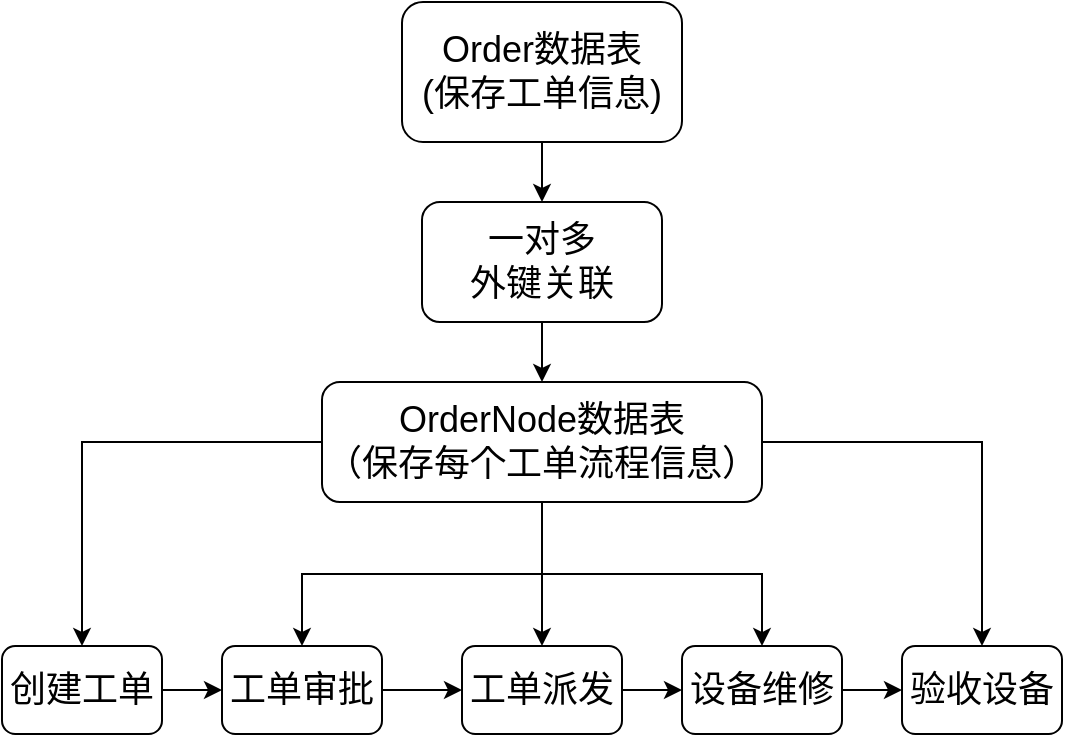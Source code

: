 <mxfile version="20.4.0" type="github">
  <diagram id="TkiNwzYLDF7K4m7GwXY2" name="第 1 页">
    <mxGraphModel dx="946" dy="614" grid="1" gridSize="10" guides="1" tooltips="1" connect="1" arrows="1" fold="1" page="1" pageScale="1" pageWidth="583" pageHeight="827" math="0" shadow="0">
      <root>
        <mxCell id="0" />
        <mxCell id="1" parent="0" />
        <mxCell id="3AOElncmlnkevbzGM93c-3" style="edgeStyle=orthogonalEdgeStyle;rounded=0;orthogonalLoop=1;jettySize=auto;html=1;entryX=0.5;entryY=0;entryDx=0;entryDy=0;fontSize=18;" edge="1" parent="1" source="3AOElncmlnkevbzGM93c-1" target="3AOElncmlnkevbzGM93c-2">
          <mxGeometry relative="1" as="geometry" />
        </mxCell>
        <mxCell id="3AOElncmlnkevbzGM93c-1" value="&lt;font style=&quot;font-size: 18px;&quot;&gt;Order数据表&lt;br&gt;(保存工单信息)&lt;/font&gt;" style="rounded=1;whiteSpace=wrap;html=1;" vertex="1" parent="1">
          <mxGeometry x="220" y="70" width="140" height="70" as="geometry" />
        </mxCell>
        <mxCell id="3AOElncmlnkevbzGM93c-5" value="" style="edgeStyle=orthogonalEdgeStyle;rounded=0;orthogonalLoop=1;jettySize=auto;html=1;fontSize=18;" edge="1" parent="1" source="3AOElncmlnkevbzGM93c-2" target="3AOElncmlnkevbzGM93c-4">
          <mxGeometry relative="1" as="geometry" />
        </mxCell>
        <mxCell id="3AOElncmlnkevbzGM93c-2" value="一对多&lt;br&gt;外键关联" style="rounded=1;whiteSpace=wrap;html=1;fontSize=18;" vertex="1" parent="1">
          <mxGeometry x="230" y="170" width="120" height="60" as="geometry" />
        </mxCell>
        <mxCell id="3AOElncmlnkevbzGM93c-16" style="edgeStyle=orthogonalEdgeStyle;rounded=0;orthogonalLoop=1;jettySize=auto;html=1;fontSize=18;" edge="1" parent="1" source="3AOElncmlnkevbzGM93c-4" target="3AOElncmlnkevbzGM93c-7">
          <mxGeometry relative="1" as="geometry" />
        </mxCell>
        <mxCell id="3AOElncmlnkevbzGM93c-17" style="edgeStyle=orthogonalEdgeStyle;rounded=0;orthogonalLoop=1;jettySize=auto;html=1;fontSize=18;" edge="1" parent="1" source="3AOElncmlnkevbzGM93c-4" target="3AOElncmlnkevbzGM93c-8">
          <mxGeometry relative="1" as="geometry" />
        </mxCell>
        <mxCell id="3AOElncmlnkevbzGM93c-18" style="edgeStyle=orthogonalEdgeStyle;rounded=0;orthogonalLoop=1;jettySize=auto;html=1;entryX=0.5;entryY=0;entryDx=0;entryDy=0;fontSize=18;" edge="1" parent="1" source="3AOElncmlnkevbzGM93c-4" target="3AOElncmlnkevbzGM93c-9">
          <mxGeometry relative="1" as="geometry" />
        </mxCell>
        <mxCell id="3AOElncmlnkevbzGM93c-19" style="edgeStyle=orthogonalEdgeStyle;rounded=0;orthogonalLoop=1;jettySize=auto;html=1;fontSize=18;" edge="1" parent="1" source="3AOElncmlnkevbzGM93c-4" target="3AOElncmlnkevbzGM93c-10">
          <mxGeometry relative="1" as="geometry" />
        </mxCell>
        <mxCell id="3AOElncmlnkevbzGM93c-20" style="edgeStyle=orthogonalEdgeStyle;rounded=0;orthogonalLoop=1;jettySize=auto;html=1;entryX=0.5;entryY=0;entryDx=0;entryDy=0;fontSize=18;" edge="1" parent="1" source="3AOElncmlnkevbzGM93c-4" target="3AOElncmlnkevbzGM93c-11">
          <mxGeometry relative="1" as="geometry" />
        </mxCell>
        <mxCell id="3AOElncmlnkevbzGM93c-4" value="OrderNode数据表&lt;br&gt;（保存每个工单流程信息）" style="rounded=1;whiteSpace=wrap;html=1;fontSize=18;" vertex="1" parent="1">
          <mxGeometry x="180" y="260" width="220" height="60" as="geometry" />
        </mxCell>
        <mxCell id="3AOElncmlnkevbzGM93c-12" style="edgeStyle=orthogonalEdgeStyle;rounded=0;orthogonalLoop=1;jettySize=auto;html=1;entryX=0;entryY=0.5;entryDx=0;entryDy=0;fontSize=18;" edge="1" parent="1" source="3AOElncmlnkevbzGM93c-7" target="3AOElncmlnkevbzGM93c-8">
          <mxGeometry relative="1" as="geometry" />
        </mxCell>
        <mxCell id="3AOElncmlnkevbzGM93c-7" value="创建工单" style="rounded=1;whiteSpace=wrap;html=1;fontSize=18;" vertex="1" parent="1">
          <mxGeometry x="20" y="392" width="80" height="44" as="geometry" />
        </mxCell>
        <mxCell id="3AOElncmlnkevbzGM93c-13" style="edgeStyle=orthogonalEdgeStyle;rounded=0;orthogonalLoop=1;jettySize=auto;html=1;fontSize=18;" edge="1" parent="1" source="3AOElncmlnkevbzGM93c-8" target="3AOElncmlnkevbzGM93c-9">
          <mxGeometry relative="1" as="geometry" />
        </mxCell>
        <mxCell id="3AOElncmlnkevbzGM93c-8" value="工单审批" style="rounded=1;whiteSpace=wrap;html=1;fontSize=18;" vertex="1" parent="1">
          <mxGeometry x="130" y="392" width="80" height="44" as="geometry" />
        </mxCell>
        <mxCell id="3AOElncmlnkevbzGM93c-14" style="edgeStyle=orthogonalEdgeStyle;rounded=0;orthogonalLoop=1;jettySize=auto;html=1;entryX=0;entryY=0.5;entryDx=0;entryDy=0;fontSize=18;" edge="1" parent="1" source="3AOElncmlnkevbzGM93c-9" target="3AOElncmlnkevbzGM93c-10">
          <mxGeometry relative="1" as="geometry" />
        </mxCell>
        <mxCell id="3AOElncmlnkevbzGM93c-9" value="工单派发" style="rounded=1;whiteSpace=wrap;html=1;fontSize=18;" vertex="1" parent="1">
          <mxGeometry x="250" y="392" width="80" height="44" as="geometry" />
        </mxCell>
        <mxCell id="3AOElncmlnkevbzGM93c-15" style="edgeStyle=orthogonalEdgeStyle;rounded=0;orthogonalLoop=1;jettySize=auto;html=1;entryX=0;entryY=0.5;entryDx=0;entryDy=0;fontSize=18;" edge="1" parent="1" source="3AOElncmlnkevbzGM93c-10" target="3AOElncmlnkevbzGM93c-11">
          <mxGeometry relative="1" as="geometry" />
        </mxCell>
        <mxCell id="3AOElncmlnkevbzGM93c-10" value="设备维修" style="rounded=1;whiteSpace=wrap;html=1;fontSize=18;" vertex="1" parent="1">
          <mxGeometry x="360" y="392" width="80" height="44" as="geometry" />
        </mxCell>
        <mxCell id="3AOElncmlnkevbzGM93c-11" value="验收设备" style="rounded=1;whiteSpace=wrap;html=1;fontSize=18;" vertex="1" parent="1">
          <mxGeometry x="470" y="392" width="80" height="44" as="geometry" />
        </mxCell>
      </root>
    </mxGraphModel>
  </diagram>
</mxfile>
